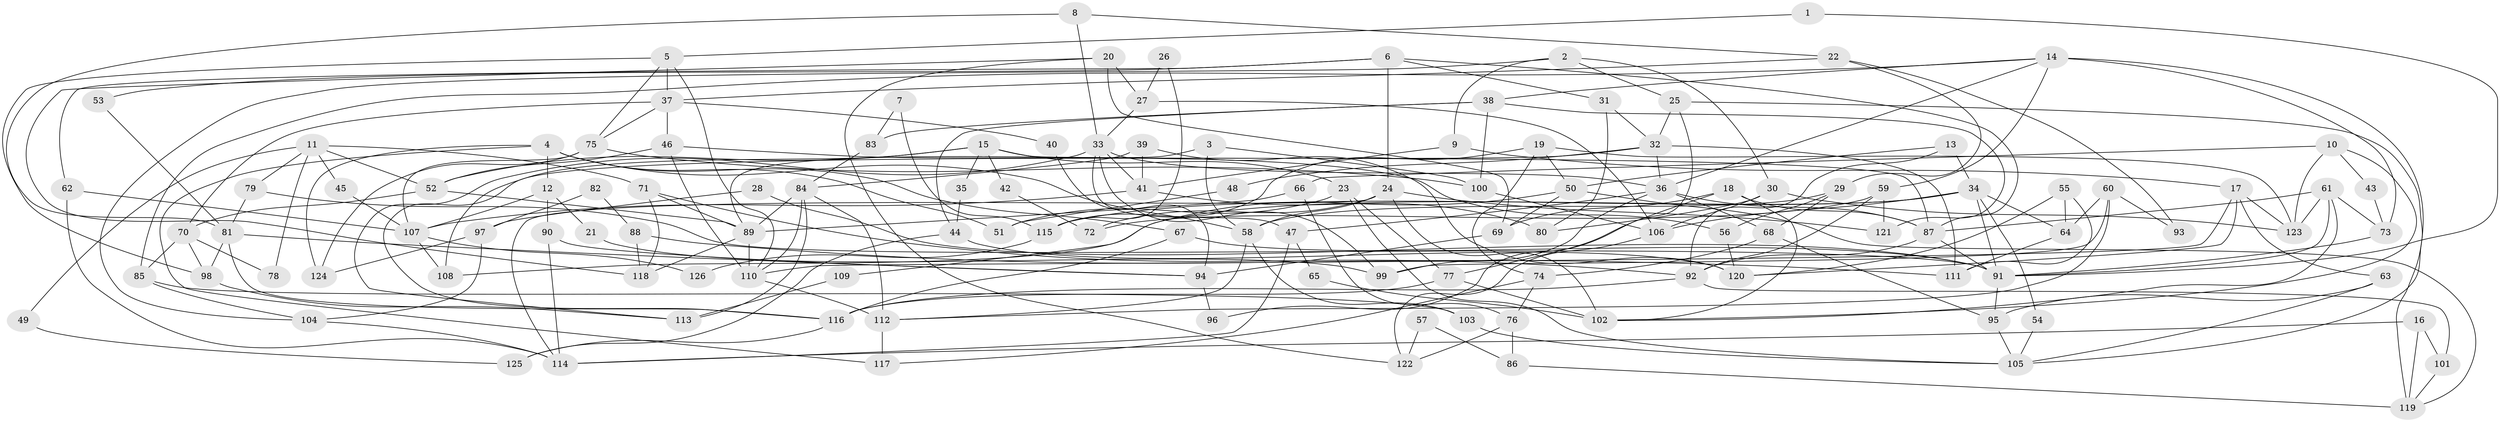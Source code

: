 // Generated by graph-tools (version 1.1) at 2025/36/03/09/25 02:36:22]
// undirected, 126 vertices, 252 edges
graph export_dot {
graph [start="1"]
  node [color=gray90,style=filled];
  1;
  2;
  3;
  4;
  5;
  6;
  7;
  8;
  9;
  10;
  11;
  12;
  13;
  14;
  15;
  16;
  17;
  18;
  19;
  20;
  21;
  22;
  23;
  24;
  25;
  26;
  27;
  28;
  29;
  30;
  31;
  32;
  33;
  34;
  35;
  36;
  37;
  38;
  39;
  40;
  41;
  42;
  43;
  44;
  45;
  46;
  47;
  48;
  49;
  50;
  51;
  52;
  53;
  54;
  55;
  56;
  57;
  58;
  59;
  60;
  61;
  62;
  63;
  64;
  65;
  66;
  67;
  68;
  69;
  70;
  71;
  72;
  73;
  74;
  75;
  76;
  77;
  78;
  79;
  80;
  81;
  82;
  83;
  84;
  85;
  86;
  87;
  88;
  89;
  90;
  91;
  92;
  93;
  94;
  95;
  96;
  97;
  98;
  99;
  100;
  101;
  102;
  103;
  104;
  105;
  106;
  107;
  108;
  109;
  110;
  111;
  112;
  113;
  114;
  115;
  116;
  117;
  118;
  119;
  120;
  121;
  122;
  123;
  124;
  125;
  126;
  1 -- 91;
  1 -- 5;
  2 -- 104;
  2 -- 30;
  2 -- 9;
  2 -- 25;
  3 -- 89;
  3 -- 58;
  3 -- 100;
  4 -- 58;
  4 -- 67;
  4 -- 12;
  4 -- 51;
  4 -- 117;
  4 -- 124;
  5 -- 75;
  5 -- 37;
  5 -- 98;
  5 -- 110;
  6 -- 62;
  6 -- 87;
  6 -- 24;
  6 -- 31;
  6 -- 53;
  7 -- 83;
  7 -- 115;
  8 -- 22;
  8 -- 33;
  8 -- 81;
  9 -- 41;
  9 -- 17;
  10 -- 102;
  10 -- 123;
  10 -- 43;
  10 -- 66;
  11 -- 79;
  11 -- 52;
  11 -- 45;
  11 -- 49;
  11 -- 71;
  11 -- 78;
  12 -- 90;
  12 -- 21;
  12 -- 107;
  13 -- 34;
  13 -- 92;
  13 -- 50;
  14 -- 73;
  14 -- 36;
  14 -- 38;
  14 -- 59;
  14 -- 85;
  14 -- 105;
  15 -- 87;
  15 -- 108;
  15 -- 23;
  15 -- 35;
  15 -- 42;
  15 -- 52;
  16 -- 114;
  16 -- 119;
  16 -- 101;
  17 -- 63;
  17 -- 110;
  17 -- 120;
  17 -- 123;
  18 -- 87;
  18 -- 102;
  18 -- 69;
  18 -- 77;
  19 -- 123;
  19 -- 74;
  19 -- 50;
  19 -- 115;
  20 -- 118;
  20 -- 69;
  20 -- 27;
  20 -- 122;
  21 -- 99;
  22 -- 37;
  22 -- 29;
  22 -- 93;
  23 -- 77;
  23 -- 51;
  23 -- 105;
  24 -- 58;
  24 -- 72;
  24 -- 102;
  24 -- 114;
  24 -- 121;
  25 -- 32;
  25 -- 96;
  25 -- 119;
  26 -- 27;
  26 -- 115;
  27 -- 106;
  27 -- 33;
  28 -- 91;
  28 -- 97;
  29 -- 56;
  29 -- 68;
  29 -- 58;
  30 -- 123;
  30 -- 80;
  30 -- 106;
  31 -- 32;
  31 -- 80;
  32 -- 116;
  32 -- 111;
  32 -- 36;
  32 -- 48;
  33 -- 36;
  33 -- 41;
  33 -- 47;
  33 -- 99;
  33 -- 113;
  34 -- 91;
  34 -- 106;
  34 -- 54;
  34 -- 64;
  34 -- 108;
  34 -- 115;
  35 -- 44;
  36 -- 68;
  36 -- 47;
  36 -- 87;
  36 -- 99;
  37 -- 70;
  37 -- 46;
  37 -- 40;
  37 -- 75;
  38 -- 121;
  38 -- 44;
  38 -- 83;
  38 -- 100;
  39 -- 84;
  39 -- 41;
  39 -- 120;
  40 -- 94;
  41 -- 107;
  41 -- 80;
  42 -- 72;
  43 -- 73;
  44 -- 120;
  44 -- 125;
  45 -- 107;
  46 -- 110;
  46 -- 52;
  46 -- 56;
  47 -- 65;
  47 -- 114;
  48 -- 51;
  49 -- 125;
  50 -- 69;
  50 -- 109;
  50 -- 119;
  52 -- 89;
  52 -- 70;
  53 -- 81;
  54 -- 105;
  55 -- 120;
  55 -- 64;
  55 -- 111;
  56 -- 120;
  57 -- 122;
  57 -- 86;
  58 -- 103;
  58 -- 112;
  59 -- 92;
  59 -- 72;
  59 -- 121;
  60 -- 112;
  60 -- 99;
  60 -- 64;
  60 -- 93;
  61 -- 87;
  61 -- 102;
  61 -- 73;
  61 -- 91;
  61 -- 123;
  62 -- 114;
  62 -- 107;
  63 -- 95;
  63 -- 105;
  64 -- 111;
  65 -- 102;
  66 -- 89;
  66 -- 76;
  67 -- 91;
  67 -- 116;
  68 -- 95;
  68 -- 74;
  69 -- 94;
  70 -- 98;
  70 -- 78;
  70 -- 85;
  71 -- 89;
  71 -- 92;
  71 -- 118;
  73 -- 91;
  74 -- 76;
  74 -- 117;
  75 -- 100;
  75 -- 107;
  75 -- 124;
  76 -- 122;
  76 -- 86;
  77 -- 116;
  77 -- 102;
  79 -- 81;
  79 -- 91;
  81 -- 98;
  81 -- 94;
  81 -- 116;
  82 -- 88;
  82 -- 97;
  83 -- 84;
  84 -- 110;
  84 -- 112;
  84 -- 89;
  84 -- 113;
  85 -- 103;
  85 -- 104;
  86 -- 119;
  87 -- 92;
  87 -- 91;
  88 -- 118;
  88 -- 111;
  89 -- 110;
  89 -- 118;
  90 -- 94;
  90 -- 114;
  91 -- 95;
  92 -- 101;
  92 -- 116;
  94 -- 96;
  95 -- 105;
  97 -- 104;
  97 -- 124;
  98 -- 113;
  100 -- 106;
  101 -- 119;
  103 -- 105;
  104 -- 114;
  106 -- 122;
  107 -- 108;
  107 -- 126;
  109 -- 113;
  110 -- 112;
  112 -- 117;
  115 -- 126;
  116 -- 125;
}
